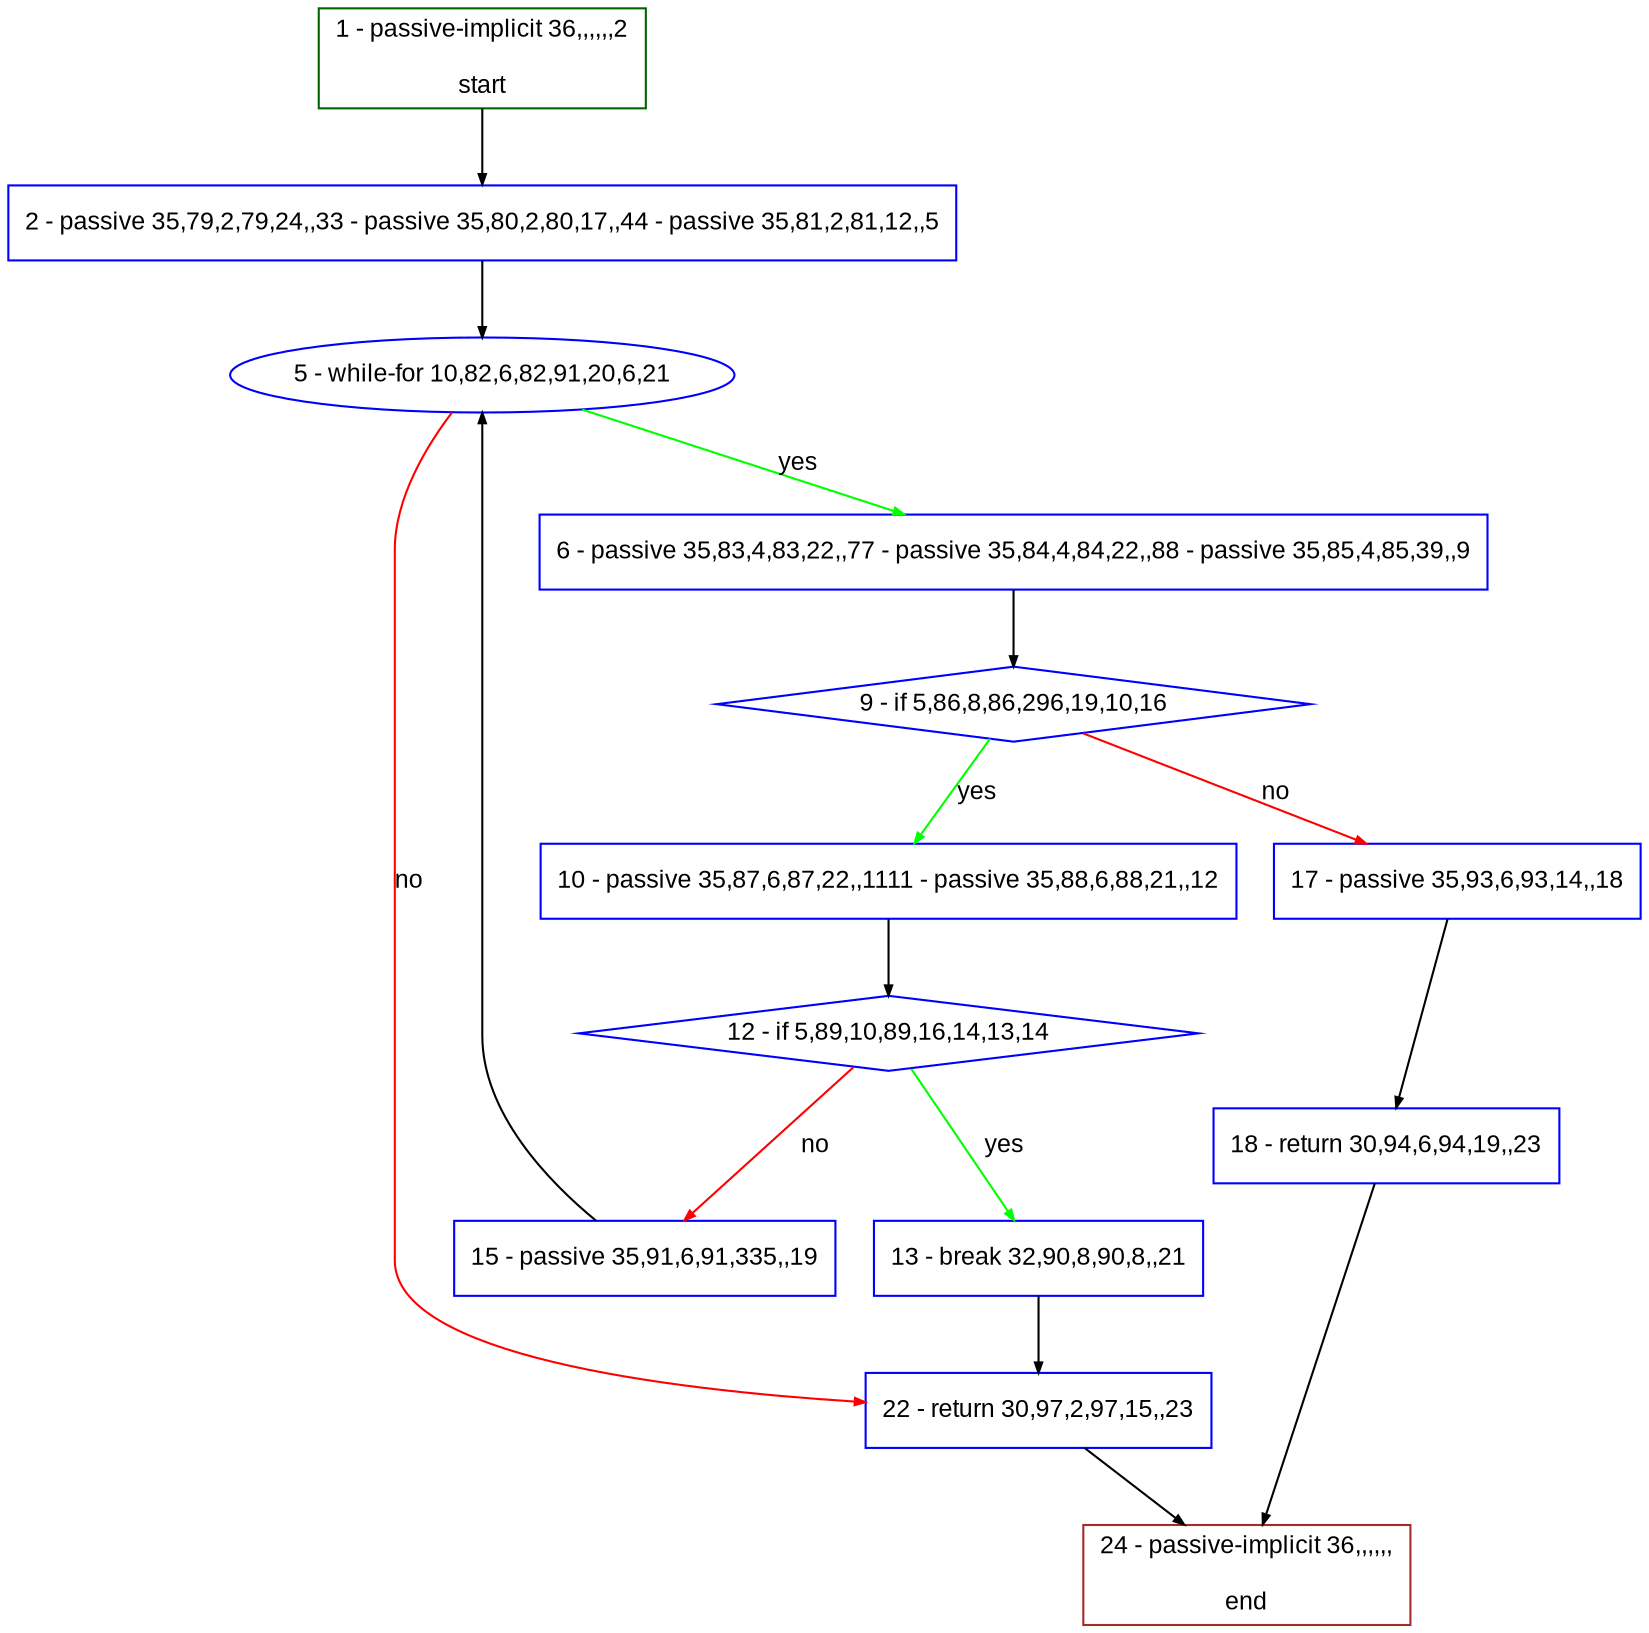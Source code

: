 digraph "" {
  graph [pack="true", label="", fontsize="12", packmode="clust", fontname="Arial", fillcolor="#FFFFCC", bgcolor="white", style="rounded,filled", compound="true"];
  node [node_initialized="no", label="", color="grey", fontsize="12", fillcolor="white", fontname="Arial", style="filled", shape="rectangle", compound="true", fixedsize="false"];
  edge [fontcolor="black", arrowhead="normal", arrowtail="none", arrowsize="0.5", ltail="", label="", color="black", fontsize="12", lhead="", fontname="Arial", dir="forward", compound="true"];
  __N1 [label="2 - passive 35,79,2,79,24,,33 - passive 35,80,2,80,17,,44 - passive 35,81,2,81,12,,5", color="#0000ff", fillcolor="#ffffff", style="filled", shape="box"];
  __N2 [label="1 - passive-implicit 36,,,,,,2\n\nstart", color="#006400", fillcolor="#ffffff", style="filled", shape="box"];
  __N3 [label="5 - while-for 10,82,6,82,91,20,6,21", color="#0000ff", fillcolor="#ffffff", style="filled", shape="oval"];
  __N4 [label="6 - passive 35,83,4,83,22,,77 - passive 35,84,4,84,22,,88 - passive 35,85,4,85,39,,9", color="#0000ff", fillcolor="#ffffff", style="filled", shape="box"];
  __N5 [label="22 - return 30,97,2,97,15,,23", color="#0000ff", fillcolor="#ffffff", style="filled", shape="box"];
  __N6 [label="9 - if 5,86,8,86,296,19,10,16", color="#0000ff", fillcolor="#ffffff", style="filled", shape="diamond"];
  __N7 [label="10 - passive 35,87,6,87,22,,1111 - passive 35,88,6,88,21,,12", color="#0000ff", fillcolor="#ffffff", style="filled", shape="box"];
  __N8 [label="17 - passive 35,93,6,93,14,,18", color="#0000ff", fillcolor="#ffffff", style="filled", shape="box"];
  __N9 [label="12 - if 5,89,10,89,16,14,13,14", color="#0000ff", fillcolor="#ffffff", style="filled", shape="diamond"];
  __N10 [label="13 - break 32,90,8,90,8,,21", color="#0000ff", fillcolor="#ffffff", style="filled", shape="box"];
  __N11 [label="15 - passive 35,91,6,91,335,,19", color="#0000ff", fillcolor="#ffffff", style="filled", shape="box"];
  __N12 [label="18 - return 30,94,6,94,19,,23", color="#0000ff", fillcolor="#ffffff", style="filled", shape="box"];
  __N13 [label="24 - passive-implicit 36,,,,,,\n\nend", color="#a52a2a", fillcolor="#ffffff", style="filled", shape="box"];
  __N2 -> __N1 [arrowhead="normal", arrowtail="none", color="#000000", label="", dir="forward"];
  __N1 -> __N3 [arrowhead="normal", arrowtail="none", color="#000000", label="", dir="forward"];
  __N3 -> __N4 [arrowhead="normal", arrowtail="none", color="#00ff00", label="yes", dir="forward"];
  __N3 -> __N5 [arrowhead="normal", arrowtail="none", color="#ff0000", label="no", dir="forward"];
  __N4 -> __N6 [arrowhead="normal", arrowtail="none", color="#000000", label="", dir="forward"];
  __N6 -> __N7 [arrowhead="normal", arrowtail="none", color="#00ff00", label="yes", dir="forward"];
  __N6 -> __N8 [arrowhead="normal", arrowtail="none", color="#ff0000", label="no", dir="forward"];
  __N7 -> __N9 [arrowhead="normal", arrowtail="none", color="#000000", label="", dir="forward"];
  __N9 -> __N10 [arrowhead="normal", arrowtail="none", color="#00ff00", label="yes", dir="forward"];
  __N9 -> __N11 [arrowhead="normal", arrowtail="none", color="#ff0000", label="no", dir="forward"];
  __N10 -> __N5 [arrowhead="normal", arrowtail="none", color="#000000", label="", dir="forward"];
  __N11 -> __N3 [arrowhead="normal", arrowtail="none", color="#000000", label="", dir="forward"];
  __N8 -> __N12 [arrowhead="normal", arrowtail="none", color="#000000", label="", dir="forward"];
  __N12 -> __N13 [arrowhead="normal", arrowtail="none", color="#000000", label="", dir="forward"];
  __N5 -> __N13 [arrowhead="normal", arrowtail="none", color="#000000", label="", dir="forward"];
}
